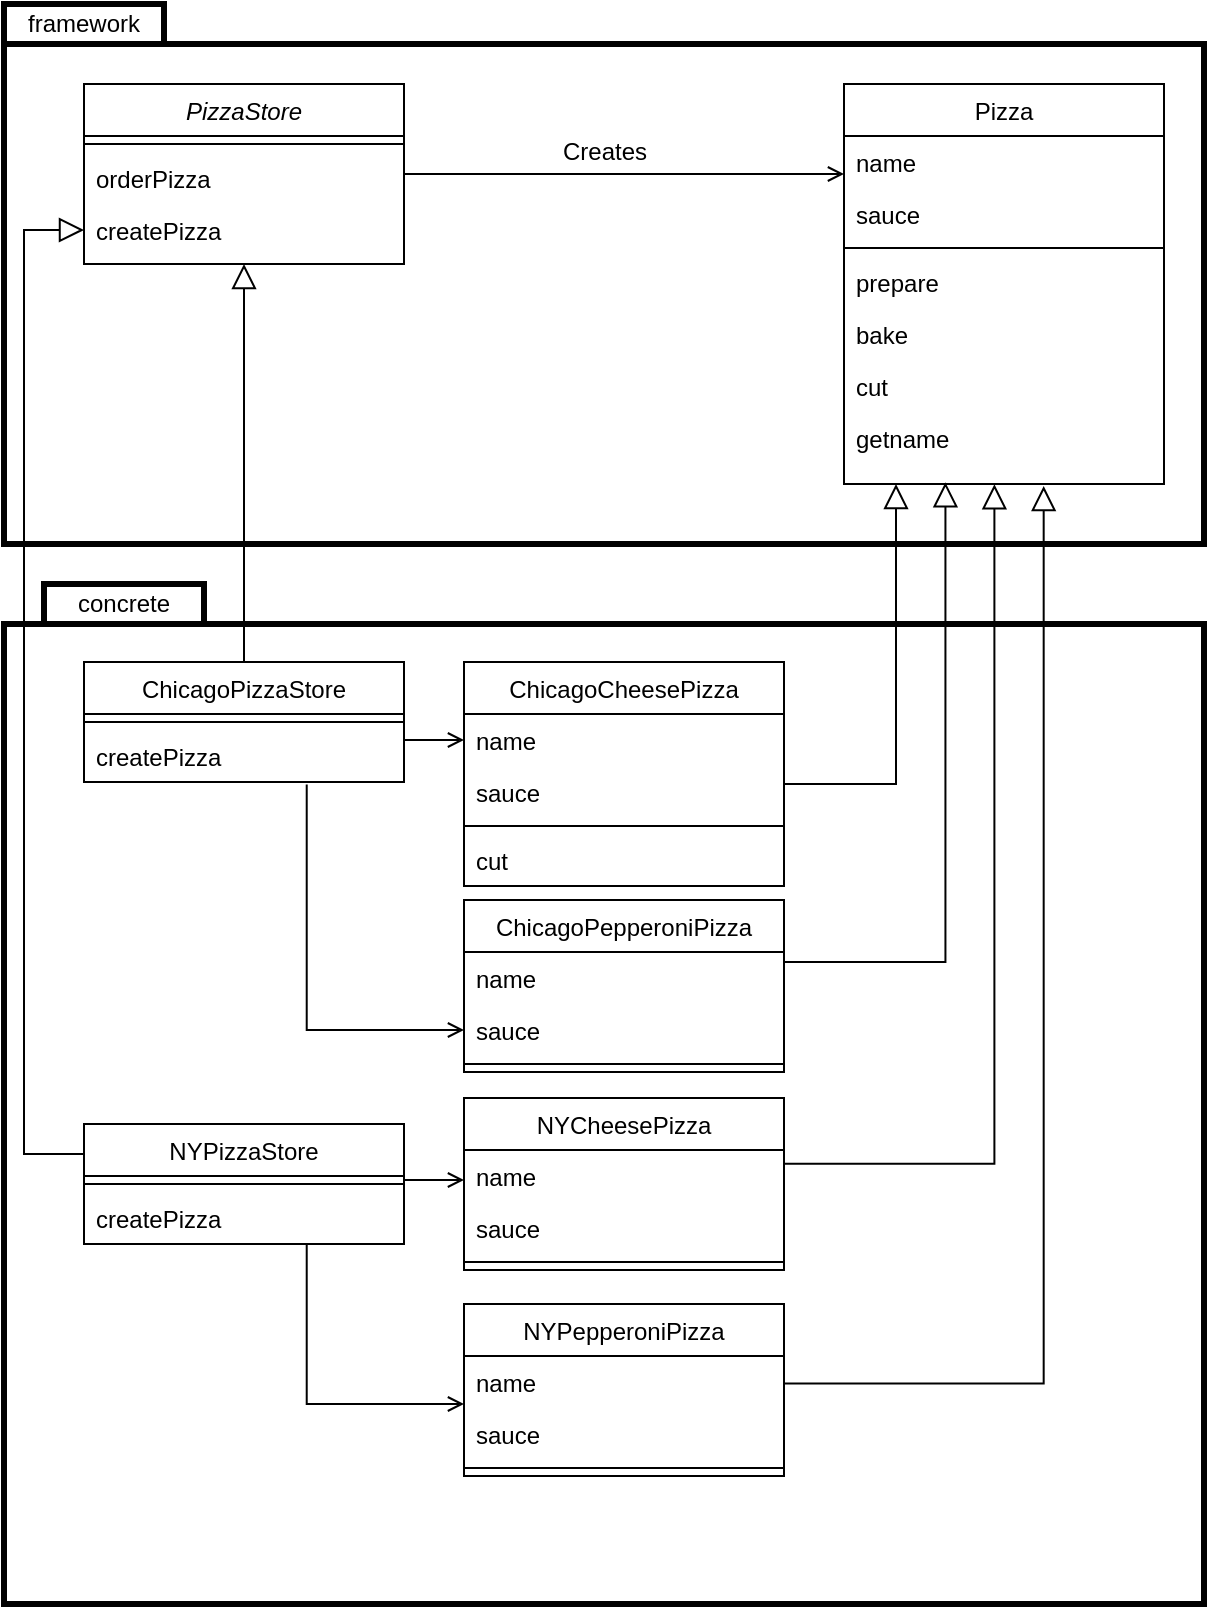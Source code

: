 <mxfile version="20.2.4" type="device"><diagram id="C5RBs43oDa-KdzZeNtuy" name="Page-1"><mxGraphModel dx="831" dy="905" grid="1" gridSize="10" guides="1" tooltips="1" connect="1" arrows="1" fold="1" page="1" pageScale="1" pageWidth="827" pageHeight="1169" math="0" shadow="0"><root><mxCell id="WIyWlLk6GJQsqaUBKTNV-0"/><mxCell id="WIyWlLk6GJQsqaUBKTNV-1" parent="WIyWlLk6GJQsqaUBKTNV-0"/><mxCell id="nkolqI2W4mpaQ1RBba5M-13" value="" style="rounded=0;whiteSpace=wrap;html=1;fillColor=none;strokeWidth=3;" vertex="1" parent="WIyWlLk6GJQsqaUBKTNV-1"><mxGeometry x="180" y="390" width="600" height="490" as="geometry"/></mxCell><mxCell id="nkolqI2W4mpaQ1RBba5M-14" value="concrete" style="rounded=0;whiteSpace=wrap;html=1;strokeWidth=3;" vertex="1" parent="WIyWlLk6GJQsqaUBKTNV-1"><mxGeometry x="200" y="370" width="80" height="20" as="geometry"/></mxCell><mxCell id="nkolqI2W4mpaQ1RBba5M-11" value="" style="rounded=0;whiteSpace=wrap;html=1;strokeWidth=3;fillColor=none;" vertex="1" parent="WIyWlLk6GJQsqaUBKTNV-1"><mxGeometry x="180" y="100" width="600" height="250" as="geometry"/></mxCell><mxCell id="zkfFHV4jXpPFQw0GAbJ--0" value="PizzaStore" style="swimlane;fontStyle=2;align=center;verticalAlign=top;childLayout=stackLayout;horizontal=1;startSize=26;horizontalStack=0;resizeParent=1;resizeLast=0;collapsible=1;marginBottom=0;rounded=0;shadow=0;strokeWidth=1;" parent="WIyWlLk6GJQsqaUBKTNV-1" vertex="1"><mxGeometry x="220" y="120" width="160" height="90" as="geometry"><mxRectangle x="230" y="140" width="160" height="26" as="alternateBounds"/></mxGeometry></mxCell><mxCell id="zkfFHV4jXpPFQw0GAbJ--4" value="" style="line;html=1;strokeWidth=1;align=left;verticalAlign=middle;spacingTop=-1;spacingLeft=3;spacingRight=3;rotatable=0;labelPosition=right;points=[];portConstraint=eastwest;" parent="zkfFHV4jXpPFQw0GAbJ--0" vertex="1"><mxGeometry y="26" width="160" height="8" as="geometry"/></mxCell><mxCell id="zkfFHV4jXpPFQw0GAbJ--5" value="orderPizza" style="text;align=left;verticalAlign=top;spacingLeft=4;spacingRight=4;overflow=hidden;rotatable=0;points=[[0,0.5],[1,0.5]];portConstraint=eastwest;" parent="zkfFHV4jXpPFQw0GAbJ--0" vertex="1"><mxGeometry y="34" width="160" height="26" as="geometry"/></mxCell><mxCell id="nkolqI2W4mpaQ1RBba5M-0" value="createPizza" style="text;align=left;verticalAlign=top;spacingLeft=4;spacingRight=4;overflow=hidden;rotatable=0;points=[[0,0.5],[1,0.5]];portConstraint=eastwest;" vertex="1" parent="zkfFHV4jXpPFQw0GAbJ--0"><mxGeometry y="60" width="160" height="26" as="geometry"/></mxCell><mxCell id="zkfFHV4jXpPFQw0GAbJ--6" value="ChicagoPizzaStore" style="swimlane;fontStyle=0;align=center;verticalAlign=top;childLayout=stackLayout;horizontal=1;startSize=26;horizontalStack=0;resizeParent=1;resizeLast=0;collapsible=1;marginBottom=0;rounded=0;shadow=0;strokeWidth=1;" parent="WIyWlLk6GJQsqaUBKTNV-1" vertex="1"><mxGeometry x="220" y="409" width="160" height="60" as="geometry"><mxRectangle x="130" y="380" width="160" height="26" as="alternateBounds"/></mxGeometry></mxCell><mxCell id="zkfFHV4jXpPFQw0GAbJ--9" value="" style="line;html=1;strokeWidth=1;align=left;verticalAlign=middle;spacingTop=-1;spacingLeft=3;spacingRight=3;rotatable=0;labelPosition=right;points=[];portConstraint=eastwest;" parent="zkfFHV4jXpPFQw0GAbJ--6" vertex="1"><mxGeometry y="26" width="160" height="8" as="geometry"/></mxCell><mxCell id="nkolqI2W4mpaQ1RBba5M-16" value="createPizza" style="text;align=left;verticalAlign=top;spacingLeft=4;spacingRight=4;overflow=hidden;rotatable=0;points=[[0,0.5],[1,0.5]];portConstraint=eastwest;" vertex="1" parent="zkfFHV4jXpPFQw0GAbJ--6"><mxGeometry y="34" width="160" height="26" as="geometry"/></mxCell><mxCell id="zkfFHV4jXpPFQw0GAbJ--12" value="" style="endArrow=block;endSize=10;endFill=0;shadow=0;strokeWidth=1;rounded=0;edgeStyle=elbowEdgeStyle;elbow=vertical;entryX=0.5;entryY=1;entryDx=0;entryDy=0;" parent="WIyWlLk6GJQsqaUBKTNV-1" source="zkfFHV4jXpPFQw0GAbJ--6" target="zkfFHV4jXpPFQw0GAbJ--0" edge="1"><mxGeometry width="160" relative="1" as="geometry"><mxPoint x="200" y="203" as="sourcePoint"/><mxPoint x="300" y="250" as="targetPoint"/></mxGeometry></mxCell><mxCell id="zkfFHV4jXpPFQw0GAbJ--17" value="Pizza" style="swimlane;fontStyle=0;align=center;verticalAlign=top;childLayout=stackLayout;horizontal=1;startSize=26;horizontalStack=0;resizeParent=1;resizeLast=0;collapsible=1;marginBottom=0;rounded=0;shadow=0;strokeWidth=1;" parent="WIyWlLk6GJQsqaUBKTNV-1" vertex="1"><mxGeometry x="600" y="120" width="160" height="200" as="geometry"><mxRectangle x="550" y="140" width="160" height="26" as="alternateBounds"/></mxGeometry></mxCell><mxCell id="nkolqI2W4mpaQ1RBba5M-24" value="name&#10;" style="text;align=left;verticalAlign=top;spacingLeft=4;spacingRight=4;overflow=hidden;rotatable=0;points=[[0,0.5],[1,0.5]];portConstraint=eastwest;" vertex="1" parent="zkfFHV4jXpPFQw0GAbJ--17"><mxGeometry y="26" width="160" height="26" as="geometry"/></mxCell><mxCell id="nkolqI2W4mpaQ1RBba5M-25" value="sauce" style="text;align=left;verticalAlign=top;spacingLeft=4;spacingRight=4;overflow=hidden;rotatable=0;points=[[0,0.5],[1,0.5]];portConstraint=eastwest;" vertex="1" parent="zkfFHV4jXpPFQw0GAbJ--17"><mxGeometry y="52" width="160" height="26" as="geometry"/></mxCell><mxCell id="zkfFHV4jXpPFQw0GAbJ--23" value="" style="line;html=1;strokeWidth=1;align=left;verticalAlign=middle;spacingTop=-1;spacingLeft=3;spacingRight=3;rotatable=0;labelPosition=right;points=[];portConstraint=eastwest;" parent="zkfFHV4jXpPFQw0GAbJ--17" vertex="1"><mxGeometry y="78" width="160" height="8" as="geometry"/></mxCell><mxCell id="nkolqI2W4mpaQ1RBba5M-26" value="prepare" style="text;align=left;verticalAlign=top;spacingLeft=4;spacingRight=4;overflow=hidden;rotatable=0;points=[[0,0.5],[1,0.5]];portConstraint=eastwest;" vertex="1" parent="zkfFHV4jXpPFQw0GAbJ--17"><mxGeometry y="86" width="160" height="26" as="geometry"/></mxCell><mxCell id="nkolqI2W4mpaQ1RBba5M-27" value="bake" style="text;align=left;verticalAlign=top;spacingLeft=4;spacingRight=4;overflow=hidden;rotatable=0;points=[[0,0.5],[1,0.5]];portConstraint=eastwest;" vertex="1" parent="zkfFHV4jXpPFQw0GAbJ--17"><mxGeometry y="112" width="160" height="26" as="geometry"/></mxCell><mxCell id="nkolqI2W4mpaQ1RBba5M-28" value="cut" style="text;align=left;verticalAlign=top;spacingLeft=4;spacingRight=4;overflow=hidden;rotatable=0;points=[[0,0.5],[1,0.5]];portConstraint=eastwest;" vertex="1" parent="zkfFHV4jXpPFQw0GAbJ--17"><mxGeometry y="138" width="160" height="26" as="geometry"/></mxCell><mxCell id="zkfFHV4jXpPFQw0GAbJ--24" value="getname" style="text;align=left;verticalAlign=top;spacingLeft=4;spacingRight=4;overflow=hidden;rotatable=0;points=[[0,0.5],[1,0.5]];portConstraint=eastwest;" parent="zkfFHV4jXpPFQw0GAbJ--17" vertex="1"><mxGeometry y="164" width="160" height="36" as="geometry"/></mxCell><mxCell id="zkfFHV4jXpPFQw0GAbJ--26" value="" style="endArrow=open;shadow=0;strokeWidth=1;rounded=0;endFill=1;edgeStyle=elbowEdgeStyle;elbow=vertical;" parent="WIyWlLk6GJQsqaUBKTNV-1" source="zkfFHV4jXpPFQw0GAbJ--0" target="zkfFHV4jXpPFQw0GAbJ--17" edge="1"><mxGeometry x="0.5" y="41" relative="1" as="geometry"><mxPoint x="380" y="192" as="sourcePoint"/><mxPoint x="540" y="192" as="targetPoint"/><mxPoint x="-40" y="32" as="offset"/></mxGeometry></mxCell><mxCell id="zkfFHV4jXpPFQw0GAbJ--29" value="Creates" style="text;html=1;resizable=0;points=[];;align=center;verticalAlign=middle;labelBackgroundColor=none;rounded=0;shadow=0;strokeWidth=1;fontSize=12;" parent="zkfFHV4jXpPFQw0GAbJ--26" vertex="1" connectable="0"><mxGeometry x="0.5" y="49" relative="1" as="geometry"><mxPoint x="-65" y="38" as="offset"/></mxGeometry></mxCell><mxCell id="nkolqI2W4mpaQ1RBba5M-5" value="ChicagoCheesePizza" style="swimlane;fontStyle=0;align=center;verticalAlign=top;childLayout=stackLayout;horizontal=1;startSize=26;horizontalStack=0;resizeParent=1;resizeLast=0;collapsible=1;marginBottom=0;rounded=0;shadow=0;strokeWidth=1;" vertex="1" parent="WIyWlLk6GJQsqaUBKTNV-1"><mxGeometry x="410" y="409" width="160" height="112" as="geometry"><mxRectangle x="550" y="140" width="160" height="26" as="alternateBounds"/></mxGeometry></mxCell><mxCell id="nkolqI2W4mpaQ1RBba5M-61" value="" style="endArrow=open;shadow=0;strokeWidth=1;rounded=0;endFill=1;edgeStyle=elbowEdgeStyle;elbow=vertical;entryX=0;entryY=0.5;entryDx=0;entryDy=0;" edge="1" parent="nkolqI2W4mpaQ1RBba5M-5" target="nkolqI2W4mpaQ1RBba5M-29"><mxGeometry x="0.5" y="41" relative="1" as="geometry"><mxPoint x="-30" y="38.998" as="sourcePoint"/><mxPoint x="190" y="38.998" as="targetPoint"/><mxPoint x="-40" y="32" as="offset"/></mxGeometry></mxCell><mxCell id="nkolqI2W4mpaQ1RBba5M-29" value="name&#10;" style="text;align=left;verticalAlign=top;spacingLeft=4;spacingRight=4;overflow=hidden;rotatable=0;points=[[0,0.5],[1,0.5]];portConstraint=eastwest;" vertex="1" parent="nkolqI2W4mpaQ1RBba5M-5"><mxGeometry y="26" width="160" height="26" as="geometry"/></mxCell><mxCell id="nkolqI2W4mpaQ1RBba5M-35" value="sauce" style="text;align=left;verticalAlign=top;spacingLeft=4;spacingRight=4;overflow=hidden;rotatable=0;points=[[0,0.5],[1,0.5]];portConstraint=eastwest;" vertex="1" parent="nkolqI2W4mpaQ1RBba5M-5"><mxGeometry y="52" width="160" height="26" as="geometry"/></mxCell><mxCell id="nkolqI2W4mpaQ1RBba5M-6" value="" style="line;html=1;strokeWidth=1;align=left;verticalAlign=middle;spacingTop=-1;spacingLeft=3;spacingRight=3;rotatable=0;labelPosition=right;points=[];portConstraint=eastwest;" vertex="1" parent="nkolqI2W4mpaQ1RBba5M-5"><mxGeometry y="78" width="160" height="8" as="geometry"/></mxCell><mxCell id="nkolqI2W4mpaQ1RBba5M-8" value="cut" style="text;align=left;verticalAlign=top;spacingLeft=4;spacingRight=4;overflow=hidden;rotatable=0;points=[[0,0.5],[1,0.5]];portConstraint=eastwest;" vertex="1" parent="nkolqI2W4mpaQ1RBba5M-5"><mxGeometry y="86" width="160" height="26" as="geometry"/></mxCell><mxCell id="nkolqI2W4mpaQ1RBba5M-12" value="framework" style="rounded=0;whiteSpace=wrap;html=1;strokeWidth=3;" vertex="1" parent="WIyWlLk6GJQsqaUBKTNV-1"><mxGeometry x="180" y="80" width="80" height="20" as="geometry"/></mxCell><mxCell id="nkolqI2W4mpaQ1RBba5M-19" value="NYPizzaStore" style="swimlane;fontStyle=0;align=center;verticalAlign=top;childLayout=stackLayout;horizontal=1;startSize=26;horizontalStack=0;resizeParent=1;resizeLast=0;collapsible=1;marginBottom=0;rounded=0;shadow=0;strokeWidth=1;" vertex="1" parent="WIyWlLk6GJQsqaUBKTNV-1"><mxGeometry x="220" y="640" width="160" height="60" as="geometry"><mxRectangle x="130" y="380" width="160" height="26" as="alternateBounds"/></mxGeometry></mxCell><mxCell id="nkolqI2W4mpaQ1RBba5M-21" value="" style="line;html=1;strokeWidth=1;align=left;verticalAlign=middle;spacingTop=-1;spacingLeft=3;spacingRight=3;rotatable=0;labelPosition=right;points=[];portConstraint=eastwest;" vertex="1" parent="nkolqI2W4mpaQ1RBba5M-19"><mxGeometry y="26" width="160" height="8" as="geometry"/></mxCell><mxCell id="nkolqI2W4mpaQ1RBba5M-22" value="createPizza" style="text;align=left;verticalAlign=top;spacingLeft=4;spacingRight=4;overflow=hidden;rotatable=0;points=[[0,0.5],[1,0.5]];portConstraint=eastwest;" vertex="1" parent="nkolqI2W4mpaQ1RBba5M-19"><mxGeometry y="34" width="160" height="26" as="geometry"/></mxCell><mxCell id="nkolqI2W4mpaQ1RBba5M-23" value="" style="endArrow=block;endSize=10;endFill=0;shadow=0;strokeWidth=1;rounded=0;edgeStyle=elbowEdgeStyle;elbow=vertical;exitX=0;exitY=0.25;exitDx=0;exitDy=0;entryX=0;entryY=0.5;entryDx=0;entryDy=0;" edge="1" parent="WIyWlLk6GJQsqaUBKTNV-1" source="nkolqI2W4mpaQ1RBba5M-19" target="nkolqI2W4mpaQ1RBba5M-0"><mxGeometry width="160" relative="1" as="geometry"><mxPoint x="360" y="320" as="sourcePoint"/><mxPoint x="240" y="210" as="targetPoint"/><Array as="points"><mxPoint x="190" y="420"/><mxPoint x="250" y="620"/><mxPoint x="290" y="590"/><mxPoint x="190" y="240"/><mxPoint x="210" y="240"/><mxPoint x="350" y="630"/></Array></mxGeometry></mxCell><mxCell id="nkolqI2W4mpaQ1RBba5M-36" value="ChicagoPepperoniPizza" style="swimlane;fontStyle=0;align=center;verticalAlign=top;childLayout=stackLayout;horizontal=1;startSize=26;horizontalStack=0;resizeParent=1;resizeLast=0;collapsible=1;marginBottom=0;rounded=0;shadow=0;strokeWidth=1;" vertex="1" parent="WIyWlLk6GJQsqaUBKTNV-1"><mxGeometry x="410" y="528" width="160" height="86" as="geometry"><mxRectangle x="550" y="140" width="160" height="26" as="alternateBounds"/></mxGeometry></mxCell><mxCell id="nkolqI2W4mpaQ1RBba5M-37" value="name&#10;" style="text;align=left;verticalAlign=top;spacingLeft=4;spacingRight=4;overflow=hidden;rotatable=0;points=[[0,0.5],[1,0.5]];portConstraint=eastwest;" vertex="1" parent="nkolqI2W4mpaQ1RBba5M-36"><mxGeometry y="26" width="160" height="26" as="geometry"/></mxCell><mxCell id="nkolqI2W4mpaQ1RBba5M-38" value="sauce" style="text;align=left;verticalAlign=top;spacingLeft=4;spacingRight=4;overflow=hidden;rotatable=0;points=[[0,0.5],[1,0.5]];portConstraint=eastwest;" vertex="1" parent="nkolqI2W4mpaQ1RBba5M-36"><mxGeometry y="52" width="160" height="26" as="geometry"/></mxCell><mxCell id="nkolqI2W4mpaQ1RBba5M-39" value="" style="line;html=1;strokeWidth=1;align=left;verticalAlign=middle;spacingTop=-1;spacingLeft=3;spacingRight=3;rotatable=0;labelPosition=right;points=[];portConstraint=eastwest;" vertex="1" parent="nkolqI2W4mpaQ1RBba5M-36"><mxGeometry y="78" width="160" height="8" as="geometry"/></mxCell><mxCell id="nkolqI2W4mpaQ1RBba5M-41" value="NYCheesePizza" style="swimlane;fontStyle=0;align=center;verticalAlign=top;childLayout=stackLayout;horizontal=1;startSize=26;horizontalStack=0;resizeParent=1;resizeLast=0;collapsible=1;marginBottom=0;rounded=0;shadow=0;strokeWidth=1;" vertex="1" parent="WIyWlLk6GJQsqaUBKTNV-1"><mxGeometry x="410" y="627" width="160" height="86" as="geometry"><mxRectangle x="550" y="140" width="160" height="26" as="alternateBounds"/></mxGeometry></mxCell><mxCell id="nkolqI2W4mpaQ1RBba5M-42" value="name&#10;" style="text;align=left;verticalAlign=top;spacingLeft=4;spacingRight=4;overflow=hidden;rotatable=0;points=[[0,0.5],[1,0.5]];portConstraint=eastwest;" vertex="1" parent="nkolqI2W4mpaQ1RBba5M-41"><mxGeometry y="26" width="160" height="26" as="geometry"/></mxCell><mxCell id="nkolqI2W4mpaQ1RBba5M-43" value="sauce" style="text;align=left;verticalAlign=top;spacingLeft=4;spacingRight=4;overflow=hidden;rotatable=0;points=[[0,0.5],[1,0.5]];portConstraint=eastwest;" vertex="1" parent="nkolqI2W4mpaQ1RBba5M-41"><mxGeometry y="52" width="160" height="26" as="geometry"/></mxCell><mxCell id="nkolqI2W4mpaQ1RBba5M-44" value="" style="line;html=1;strokeWidth=1;align=left;verticalAlign=middle;spacingTop=-1;spacingLeft=3;spacingRight=3;rotatable=0;labelPosition=right;points=[];portConstraint=eastwest;" vertex="1" parent="nkolqI2W4mpaQ1RBba5M-41"><mxGeometry y="78" width="160" height="8" as="geometry"/></mxCell><mxCell id="nkolqI2W4mpaQ1RBba5M-47" value="NYPepperoniPizza" style="swimlane;fontStyle=0;align=center;verticalAlign=top;childLayout=stackLayout;horizontal=1;startSize=26;horizontalStack=0;resizeParent=1;resizeLast=0;collapsible=1;marginBottom=0;rounded=0;shadow=0;strokeWidth=1;" vertex="1" parent="WIyWlLk6GJQsqaUBKTNV-1"><mxGeometry x="410" y="730" width="160" height="86" as="geometry"><mxRectangle x="550" y="140" width="160" height="26" as="alternateBounds"/></mxGeometry></mxCell><mxCell id="nkolqI2W4mpaQ1RBba5M-48" value="name&#10;" style="text;align=left;verticalAlign=top;spacingLeft=4;spacingRight=4;overflow=hidden;rotatable=0;points=[[0,0.5],[1,0.5]];portConstraint=eastwest;" vertex="1" parent="nkolqI2W4mpaQ1RBba5M-47"><mxGeometry y="26" width="160" height="26" as="geometry"/></mxCell><mxCell id="nkolqI2W4mpaQ1RBba5M-49" value="sauce" style="text;align=left;verticalAlign=top;spacingLeft=4;spacingRight=4;overflow=hidden;rotatable=0;points=[[0,0.5],[1,0.5]];portConstraint=eastwest;" vertex="1" parent="nkolqI2W4mpaQ1RBba5M-47"><mxGeometry y="52" width="160" height="26" as="geometry"/></mxCell><mxCell id="nkolqI2W4mpaQ1RBba5M-50" value="" style="line;html=1;strokeWidth=1;align=left;verticalAlign=middle;spacingTop=-1;spacingLeft=3;spacingRight=3;rotatable=0;labelPosition=right;points=[];portConstraint=eastwest;" vertex="1" parent="nkolqI2W4mpaQ1RBba5M-47"><mxGeometry y="78" width="160" height="8" as="geometry"/></mxCell><mxCell id="nkolqI2W4mpaQ1RBba5M-57" value="" style="endArrow=block;endSize=10;endFill=0;shadow=0;strokeWidth=1;rounded=0;edgeStyle=elbowEdgeStyle;elbow=vertical;" edge="1" parent="WIyWlLk6GJQsqaUBKTNV-1" source="nkolqI2W4mpaQ1RBba5M-5"><mxGeometry width="160" relative="1" as="geometry"><mxPoint x="420" y="458" as="sourcePoint"/><mxPoint x="626" y="320" as="targetPoint"/><Array as="points"><mxPoint x="580" y="470"/></Array></mxGeometry></mxCell><mxCell id="nkolqI2W4mpaQ1RBba5M-58" value="" style="endArrow=block;endSize=10;endFill=0;shadow=0;strokeWidth=1;rounded=0;edgeStyle=elbowEdgeStyle;elbow=vertical;entryX=0.317;entryY=0.977;entryDx=0;entryDy=0;entryPerimeter=0;" edge="1" parent="WIyWlLk6GJQsqaUBKTNV-1" target="zkfFHV4jXpPFQw0GAbJ--24"><mxGeometry width="160" relative="1" as="geometry"><mxPoint x="570" y="559" as="sourcePoint"/><mxPoint x="626" y="409" as="targetPoint"/><Array as="points"><mxPoint x="580" y="559"/></Array></mxGeometry></mxCell><mxCell id="nkolqI2W4mpaQ1RBba5M-59" value="" style="endArrow=block;endSize=10;endFill=0;shadow=0;strokeWidth=1;rounded=0;edgeStyle=elbowEdgeStyle;elbow=vertical;entryX=0.47;entryY=1.003;entryDx=0;entryDy=0;entryPerimeter=0;" edge="1" parent="WIyWlLk6GJQsqaUBKTNV-1" target="zkfFHV4jXpPFQw0GAbJ--24"><mxGeometry width="160" relative="1" as="geometry"><mxPoint x="570" y="659.83" as="sourcePoint"/><mxPoint x="650.72" y="420.002" as="targetPoint"/><Array as="points"><mxPoint x="580" y="659.83"/></Array></mxGeometry></mxCell><mxCell id="nkolqI2W4mpaQ1RBba5M-60" value="" style="endArrow=block;endSize=10;endFill=0;shadow=0;strokeWidth=1;rounded=0;edgeStyle=elbowEdgeStyle;elbow=vertical;entryX=0.624;entryY=1.028;entryDx=0;entryDy=0;entryPerimeter=0;" edge="1" parent="WIyWlLk6GJQsqaUBKTNV-1" target="zkfFHV4jXpPFQw0GAbJ--24"><mxGeometry width="160" relative="1" as="geometry"><mxPoint x="570" y="769.72" as="sourcePoint"/><mxPoint x="675.2" y="429.998" as="targetPoint"/><Array as="points"><mxPoint x="580" y="769.72"/></Array></mxGeometry></mxCell><mxCell id="nkolqI2W4mpaQ1RBba5M-64" value="" style="endArrow=open;shadow=0;strokeWidth=1;rounded=0;endFill=1;edgeStyle=elbowEdgeStyle;elbow=vertical;entryX=0;entryY=0.5;entryDx=0;entryDy=0;exitX=0.696;exitY=1.05;exitDx=0;exitDy=0;exitPerimeter=0;" edge="1" parent="WIyWlLk6GJQsqaUBKTNV-1" source="nkolqI2W4mpaQ1RBba5M-16" target="nkolqI2W4mpaQ1RBba5M-38"><mxGeometry x="0.5" y="41" relative="1" as="geometry"><mxPoint x="390" y="457.998" as="sourcePoint"/><mxPoint x="420" y="458" as="targetPoint"/><mxPoint x="-40" y="32" as="offset"/><Array as="points"><mxPoint x="350" y="593"/></Array></mxGeometry></mxCell><mxCell id="nkolqI2W4mpaQ1RBba5M-65" value="" style="endArrow=open;shadow=0;strokeWidth=1;rounded=0;endFill=1;edgeStyle=elbowEdgeStyle;elbow=vertical;entryX=0;entryY=0.5;entryDx=0;entryDy=0;" edge="1" parent="WIyWlLk6GJQsqaUBKTNV-1"><mxGeometry x="0.5" y="41" relative="1" as="geometry"><mxPoint x="380" y="667.998" as="sourcePoint"/><mxPoint x="410" y="668" as="targetPoint"/><mxPoint x="-40" y="32" as="offset"/></mxGeometry></mxCell><mxCell id="nkolqI2W4mpaQ1RBba5M-66" value="" style="endArrow=open;shadow=0;strokeWidth=1;rounded=0;endFill=1;edgeStyle=elbowEdgeStyle;elbow=vertical;exitX=0.696;exitY=1.05;exitDx=0;exitDy=0;exitPerimeter=0;" edge="1" parent="WIyWlLk6GJQsqaUBKTNV-1"><mxGeometry x="0.5" y="41" relative="1" as="geometry"><mxPoint x="331.36" y="700" as="sourcePoint"/><mxPoint x="410" y="780" as="targetPoint"/><mxPoint x="-40" y="32" as="offset"/><Array as="points"><mxPoint x="331" y="780"/></Array></mxGeometry></mxCell></root></mxGraphModel></diagram></mxfile>